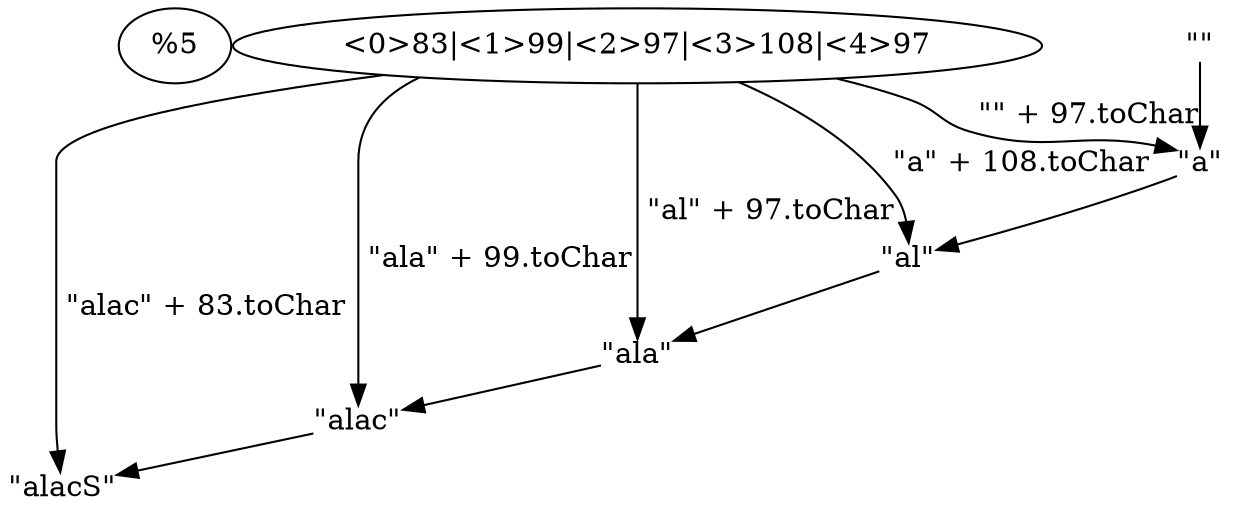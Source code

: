 digraph {
  <%= File.open(File.dirname(__FILE__) + "/defaults.dot.inc", "rb").read %>

  graph [nodesep = 0, ranksep = 0]

  list [label = "<0>83|<1>99|<2>97|<3>108|<4>97", width = 5]

  node[shape = "none", style = "", width = 0, margin = 0, height = 0]
  z [label = "\"\"", margin = "0.2,0", width = 0, height = 0]

  it1 [label = "\"a\""]
  it2 [label = "\"al\""]
  it3 [label = "\"ala\""]
  it4 [label = "\"alac\""]
  it5 [label = "\"alacS\""]

  z -> it1
  list:4:s -> it1 [label = " \"\" + 97.toChar"]

  it1 -> it2
  list:3:s -> it2 [label = " \"a\" + 108.toChar"]

  it2 -> it3
  list:2:s -> it3 [label = " \"al\" + 97.toChar"]

  it3 -> it4
  list:1:s -> it4 [label = " \"ala\" + 99.toChar"]

  it4 -> it5
  list:0:s -> it5 [label = " \"alac\" + 83.toChar"]
}

